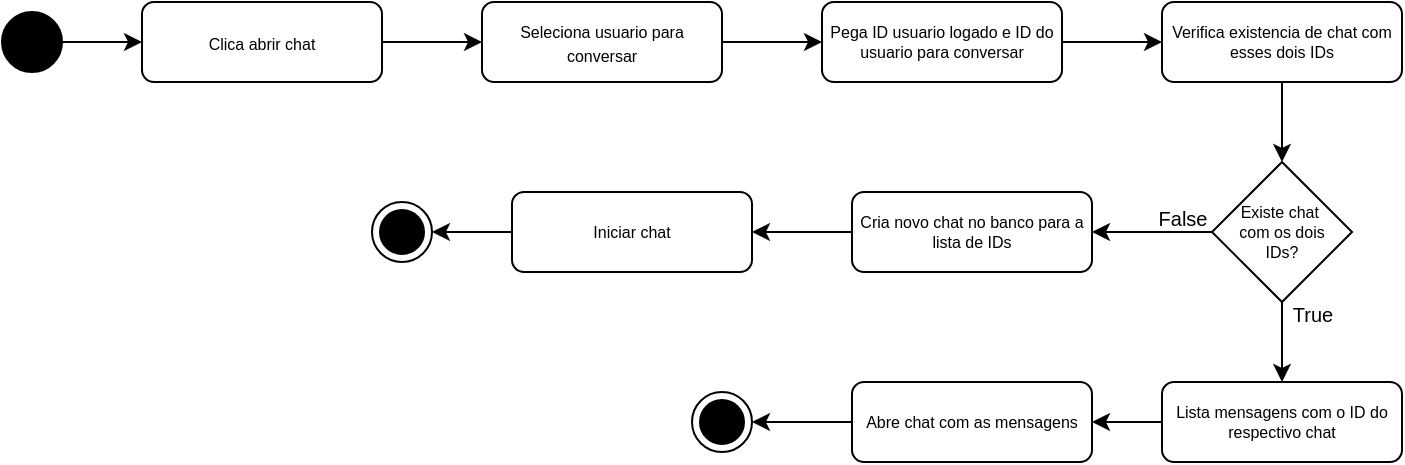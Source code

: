 <mxfile version="24.7.7">
  <diagram id="C5RBs43oDa-KdzZeNtuy" name="Page-1">
    <mxGraphModel dx="683" dy="358" grid="1" gridSize="10" guides="1" tooltips="1" connect="1" arrows="1" fold="1" page="1" pageScale="1" pageWidth="827" pageHeight="1169" math="0" shadow="0">
      <root>
        <mxCell id="WIyWlLk6GJQsqaUBKTNV-0" />
        <mxCell id="WIyWlLk6GJQsqaUBKTNV-1" parent="WIyWlLk6GJQsqaUBKTNV-0" />
        <mxCell id="4n5_cRkvtmPD9ju6ogBP-2" value="" style="edgeStyle=orthogonalEdgeStyle;rounded=0;orthogonalLoop=1;jettySize=auto;html=1;" edge="1" parent="WIyWlLk6GJQsqaUBKTNV-1" source="4n5_cRkvtmPD9ju6ogBP-0" target="4n5_cRkvtmPD9ju6ogBP-1">
          <mxGeometry relative="1" as="geometry" />
        </mxCell>
        <mxCell id="4n5_cRkvtmPD9ju6ogBP-0" value="" style="ellipse;fillColor=strokeColor;html=1;" vertex="1" parent="WIyWlLk6GJQsqaUBKTNV-1">
          <mxGeometry x="20" y="15" width="30" height="30" as="geometry" />
        </mxCell>
        <mxCell id="4n5_cRkvtmPD9ju6ogBP-4" value="" style="edgeStyle=orthogonalEdgeStyle;rounded=0;orthogonalLoop=1;jettySize=auto;html=1;" edge="1" parent="WIyWlLk6GJQsqaUBKTNV-1" source="4n5_cRkvtmPD9ju6ogBP-1" target="4n5_cRkvtmPD9ju6ogBP-3">
          <mxGeometry relative="1" as="geometry" />
        </mxCell>
        <mxCell id="4n5_cRkvtmPD9ju6ogBP-1" value="&lt;font style=&quot;font-size: 8px;&quot;&gt;Clica abrir chat&lt;/font&gt;" style="rounded=1;whiteSpace=wrap;html=1;fontSize=10;glass=0;strokeWidth=1;shadow=0;" vertex="1" parent="WIyWlLk6GJQsqaUBKTNV-1">
          <mxGeometry x="90" y="10" width="120" height="40" as="geometry" />
        </mxCell>
        <mxCell id="4n5_cRkvtmPD9ju6ogBP-6" value="" style="edgeStyle=orthogonalEdgeStyle;rounded=0;orthogonalLoop=1;jettySize=auto;html=1;" edge="1" parent="WIyWlLk6GJQsqaUBKTNV-1" source="4n5_cRkvtmPD9ju6ogBP-3" target="4n5_cRkvtmPD9ju6ogBP-5">
          <mxGeometry relative="1" as="geometry" />
        </mxCell>
        <mxCell id="4n5_cRkvtmPD9ju6ogBP-3" value="&lt;font style=&quot;font-size: 8px;&quot;&gt;Seleciona usuario para conversar&lt;/font&gt;" style="rounded=1;whiteSpace=wrap;html=1;fontSize=10;glass=0;strokeWidth=1;shadow=0;" vertex="1" parent="WIyWlLk6GJQsqaUBKTNV-1">
          <mxGeometry x="260" y="10" width="120" height="40" as="geometry" />
        </mxCell>
        <mxCell id="4n5_cRkvtmPD9ju6ogBP-8" value="" style="edgeStyle=orthogonalEdgeStyle;rounded=0;orthogonalLoop=1;jettySize=auto;html=1;" edge="1" parent="WIyWlLk6GJQsqaUBKTNV-1" source="4n5_cRkvtmPD9ju6ogBP-5" target="4n5_cRkvtmPD9ju6ogBP-7">
          <mxGeometry relative="1" as="geometry" />
        </mxCell>
        <mxCell id="4n5_cRkvtmPD9ju6ogBP-5" value="Pega ID usuario logado e ID do usuario para conversar" style="rounded=1;whiteSpace=wrap;html=1;fontSize=8;glass=0;strokeWidth=1;shadow=0;" vertex="1" parent="WIyWlLk6GJQsqaUBKTNV-1">
          <mxGeometry x="430" y="10" width="120" height="40" as="geometry" />
        </mxCell>
        <mxCell id="4n5_cRkvtmPD9ju6ogBP-10" value="" style="edgeStyle=orthogonalEdgeStyle;rounded=0;orthogonalLoop=1;jettySize=auto;html=1;" edge="1" parent="WIyWlLk6GJQsqaUBKTNV-1" source="4n5_cRkvtmPD9ju6ogBP-7" target="4n5_cRkvtmPD9ju6ogBP-9">
          <mxGeometry relative="1" as="geometry" />
        </mxCell>
        <mxCell id="4n5_cRkvtmPD9ju6ogBP-7" value="Verifica existencia de chat com esses dois IDs" style="rounded=1;whiteSpace=wrap;html=1;fontSize=8;glass=0;strokeWidth=1;shadow=0;" vertex="1" parent="WIyWlLk6GJQsqaUBKTNV-1">
          <mxGeometry x="600" y="10" width="120" height="40" as="geometry" />
        </mxCell>
        <mxCell id="4n5_cRkvtmPD9ju6ogBP-12" value="" style="edgeStyle=orthogonalEdgeStyle;rounded=0;orthogonalLoop=1;jettySize=auto;html=1;" edge="1" parent="WIyWlLk6GJQsqaUBKTNV-1" source="4n5_cRkvtmPD9ju6ogBP-9" target="4n5_cRkvtmPD9ju6ogBP-11">
          <mxGeometry relative="1" as="geometry" />
        </mxCell>
        <mxCell id="4n5_cRkvtmPD9ju6ogBP-19" value="" style="edgeStyle=orthogonalEdgeStyle;rounded=0;orthogonalLoop=1;jettySize=auto;html=1;" edge="1" parent="WIyWlLk6GJQsqaUBKTNV-1" source="4n5_cRkvtmPD9ju6ogBP-9" target="4n5_cRkvtmPD9ju6ogBP-18">
          <mxGeometry relative="1" as="geometry" />
        </mxCell>
        <mxCell id="4n5_cRkvtmPD9ju6ogBP-9" value="Existe chat &#xa;com os dois&#xa;IDs?" style="rhombus;fontSize=8;" vertex="1" parent="WIyWlLk6GJQsqaUBKTNV-1">
          <mxGeometry x="625" y="90" width="70" height="70" as="geometry" />
        </mxCell>
        <mxCell id="4n5_cRkvtmPD9ju6ogBP-14" value="" style="edgeStyle=orthogonalEdgeStyle;rounded=0;orthogonalLoop=1;jettySize=auto;html=1;" edge="1" parent="WIyWlLk6GJQsqaUBKTNV-1" source="4n5_cRkvtmPD9ju6ogBP-11" target="4n5_cRkvtmPD9ju6ogBP-13">
          <mxGeometry relative="1" as="geometry" />
        </mxCell>
        <mxCell id="4n5_cRkvtmPD9ju6ogBP-11" value="Cria novo chat no banco para a lista de IDs" style="rounded=1;whiteSpace=wrap;html=1;fontSize=8;glass=0;strokeWidth=1;shadow=0;" vertex="1" parent="WIyWlLk6GJQsqaUBKTNV-1">
          <mxGeometry x="445" y="105" width="120" height="40" as="geometry" />
        </mxCell>
        <mxCell id="4n5_cRkvtmPD9ju6ogBP-16" value="" style="edgeStyle=orthogonalEdgeStyle;rounded=0;orthogonalLoop=1;jettySize=auto;html=1;" edge="1" parent="WIyWlLk6GJQsqaUBKTNV-1" source="4n5_cRkvtmPD9ju6ogBP-13" target="4n5_cRkvtmPD9ju6ogBP-15">
          <mxGeometry relative="1" as="geometry" />
        </mxCell>
        <mxCell id="4n5_cRkvtmPD9ju6ogBP-13" value="Iniciar chat" style="rounded=1;whiteSpace=wrap;html=1;fontSize=8;glass=0;strokeWidth=1;shadow=0;" vertex="1" parent="WIyWlLk6GJQsqaUBKTNV-1">
          <mxGeometry x="275" y="105" width="120" height="40" as="geometry" />
        </mxCell>
        <mxCell id="4n5_cRkvtmPD9ju6ogBP-15" value="" style="ellipse;html=1;shape=endState;fillColor=strokeColor;" vertex="1" parent="WIyWlLk6GJQsqaUBKTNV-1">
          <mxGeometry x="205" y="110" width="30" height="30" as="geometry" />
        </mxCell>
        <mxCell id="4n5_cRkvtmPD9ju6ogBP-17" value="False" style="text;html=1;align=center;verticalAlign=middle;resizable=0;points=[];autosize=1;strokeColor=none;fillColor=none;fontSize=10;" vertex="1" parent="WIyWlLk6GJQsqaUBKTNV-1">
          <mxGeometry x="585" y="103" width="50" height="30" as="geometry" />
        </mxCell>
        <mxCell id="4n5_cRkvtmPD9ju6ogBP-23" value="" style="edgeStyle=orthogonalEdgeStyle;rounded=0;orthogonalLoop=1;jettySize=auto;html=1;" edge="1" parent="WIyWlLk6GJQsqaUBKTNV-1" source="4n5_cRkvtmPD9ju6ogBP-18" target="4n5_cRkvtmPD9ju6ogBP-22">
          <mxGeometry relative="1" as="geometry" />
        </mxCell>
        <mxCell id="4n5_cRkvtmPD9ju6ogBP-18" value="Lista mensagens com o ID do respectivo chat" style="rounded=1;whiteSpace=wrap;html=1;fontSize=8;glass=0;strokeWidth=1;shadow=0;" vertex="1" parent="WIyWlLk6GJQsqaUBKTNV-1">
          <mxGeometry x="600" y="200" width="120" height="40" as="geometry" />
        </mxCell>
        <mxCell id="4n5_cRkvtmPD9ju6ogBP-20" value="True" style="text;html=1;align=center;verticalAlign=middle;resizable=0;points=[];autosize=1;strokeColor=none;fillColor=none;fontSize=10;" vertex="1" parent="WIyWlLk6GJQsqaUBKTNV-1">
          <mxGeometry x="655" y="151" width="40" height="30" as="geometry" />
        </mxCell>
        <mxCell id="4n5_cRkvtmPD9ju6ogBP-21" value="" style="ellipse;html=1;shape=endState;fillColor=strokeColor;" vertex="1" parent="WIyWlLk6GJQsqaUBKTNV-1">
          <mxGeometry x="365" y="205" width="30" height="30" as="geometry" />
        </mxCell>
        <mxCell id="4n5_cRkvtmPD9ju6ogBP-24" value="" style="edgeStyle=orthogonalEdgeStyle;rounded=0;orthogonalLoop=1;jettySize=auto;html=1;" edge="1" parent="WIyWlLk6GJQsqaUBKTNV-1" source="4n5_cRkvtmPD9ju6ogBP-22" target="4n5_cRkvtmPD9ju6ogBP-21">
          <mxGeometry relative="1" as="geometry" />
        </mxCell>
        <mxCell id="4n5_cRkvtmPD9ju6ogBP-22" value="Abre chat com as mensagens" style="rounded=1;whiteSpace=wrap;html=1;fontSize=8;glass=0;strokeWidth=1;shadow=0;" vertex="1" parent="WIyWlLk6GJQsqaUBKTNV-1">
          <mxGeometry x="445" y="200" width="120" height="40" as="geometry" />
        </mxCell>
      </root>
    </mxGraphModel>
  </diagram>
</mxfile>
